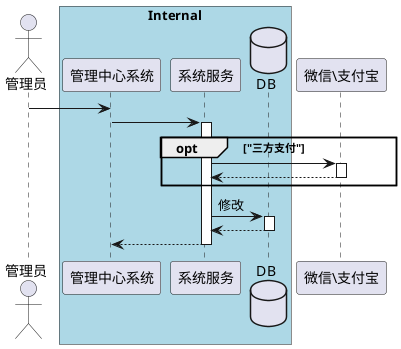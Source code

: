 @startuml
    actor 管理员 as admin
    box "Internal" #LightBlue
    participant 管理中心系统 as admin_sys
    participant 系统服务 as service
    database DB
    end box
    participant "微信\支付宝" as pay

    admin -> admin_sys
    admin_sys->service
    activate service

    opt "三方支付"
    service -> pay
    activate pay
    pay --> service
    deactivate pay
    end

    service -> DB :修改
    activate DB
    DB --> service
    deactivate DB
    service --> admin_sys
    deactivate service

@enduml